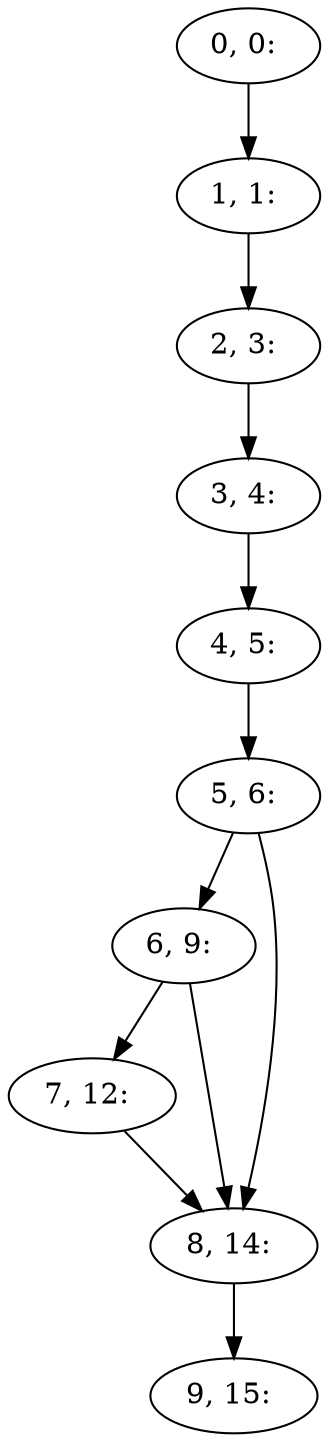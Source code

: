 digraph G {
0[label="0, 0: "];
1[label="1, 1: "];
2[label="2, 3: "];
3[label="3, 4: "];
4[label="4, 5: "];
5[label="5, 6: "];
6[label="6, 9: "];
7[label="7, 12: "];
8[label="8, 14: "];
9[label="9, 15: "];
0->1 ;
1->2 ;
2->3 ;
3->4 ;
4->5 ;
5->6 ;
5->8 ;
6->7 ;
6->8 ;
7->8 ;
8->9 ;
}
